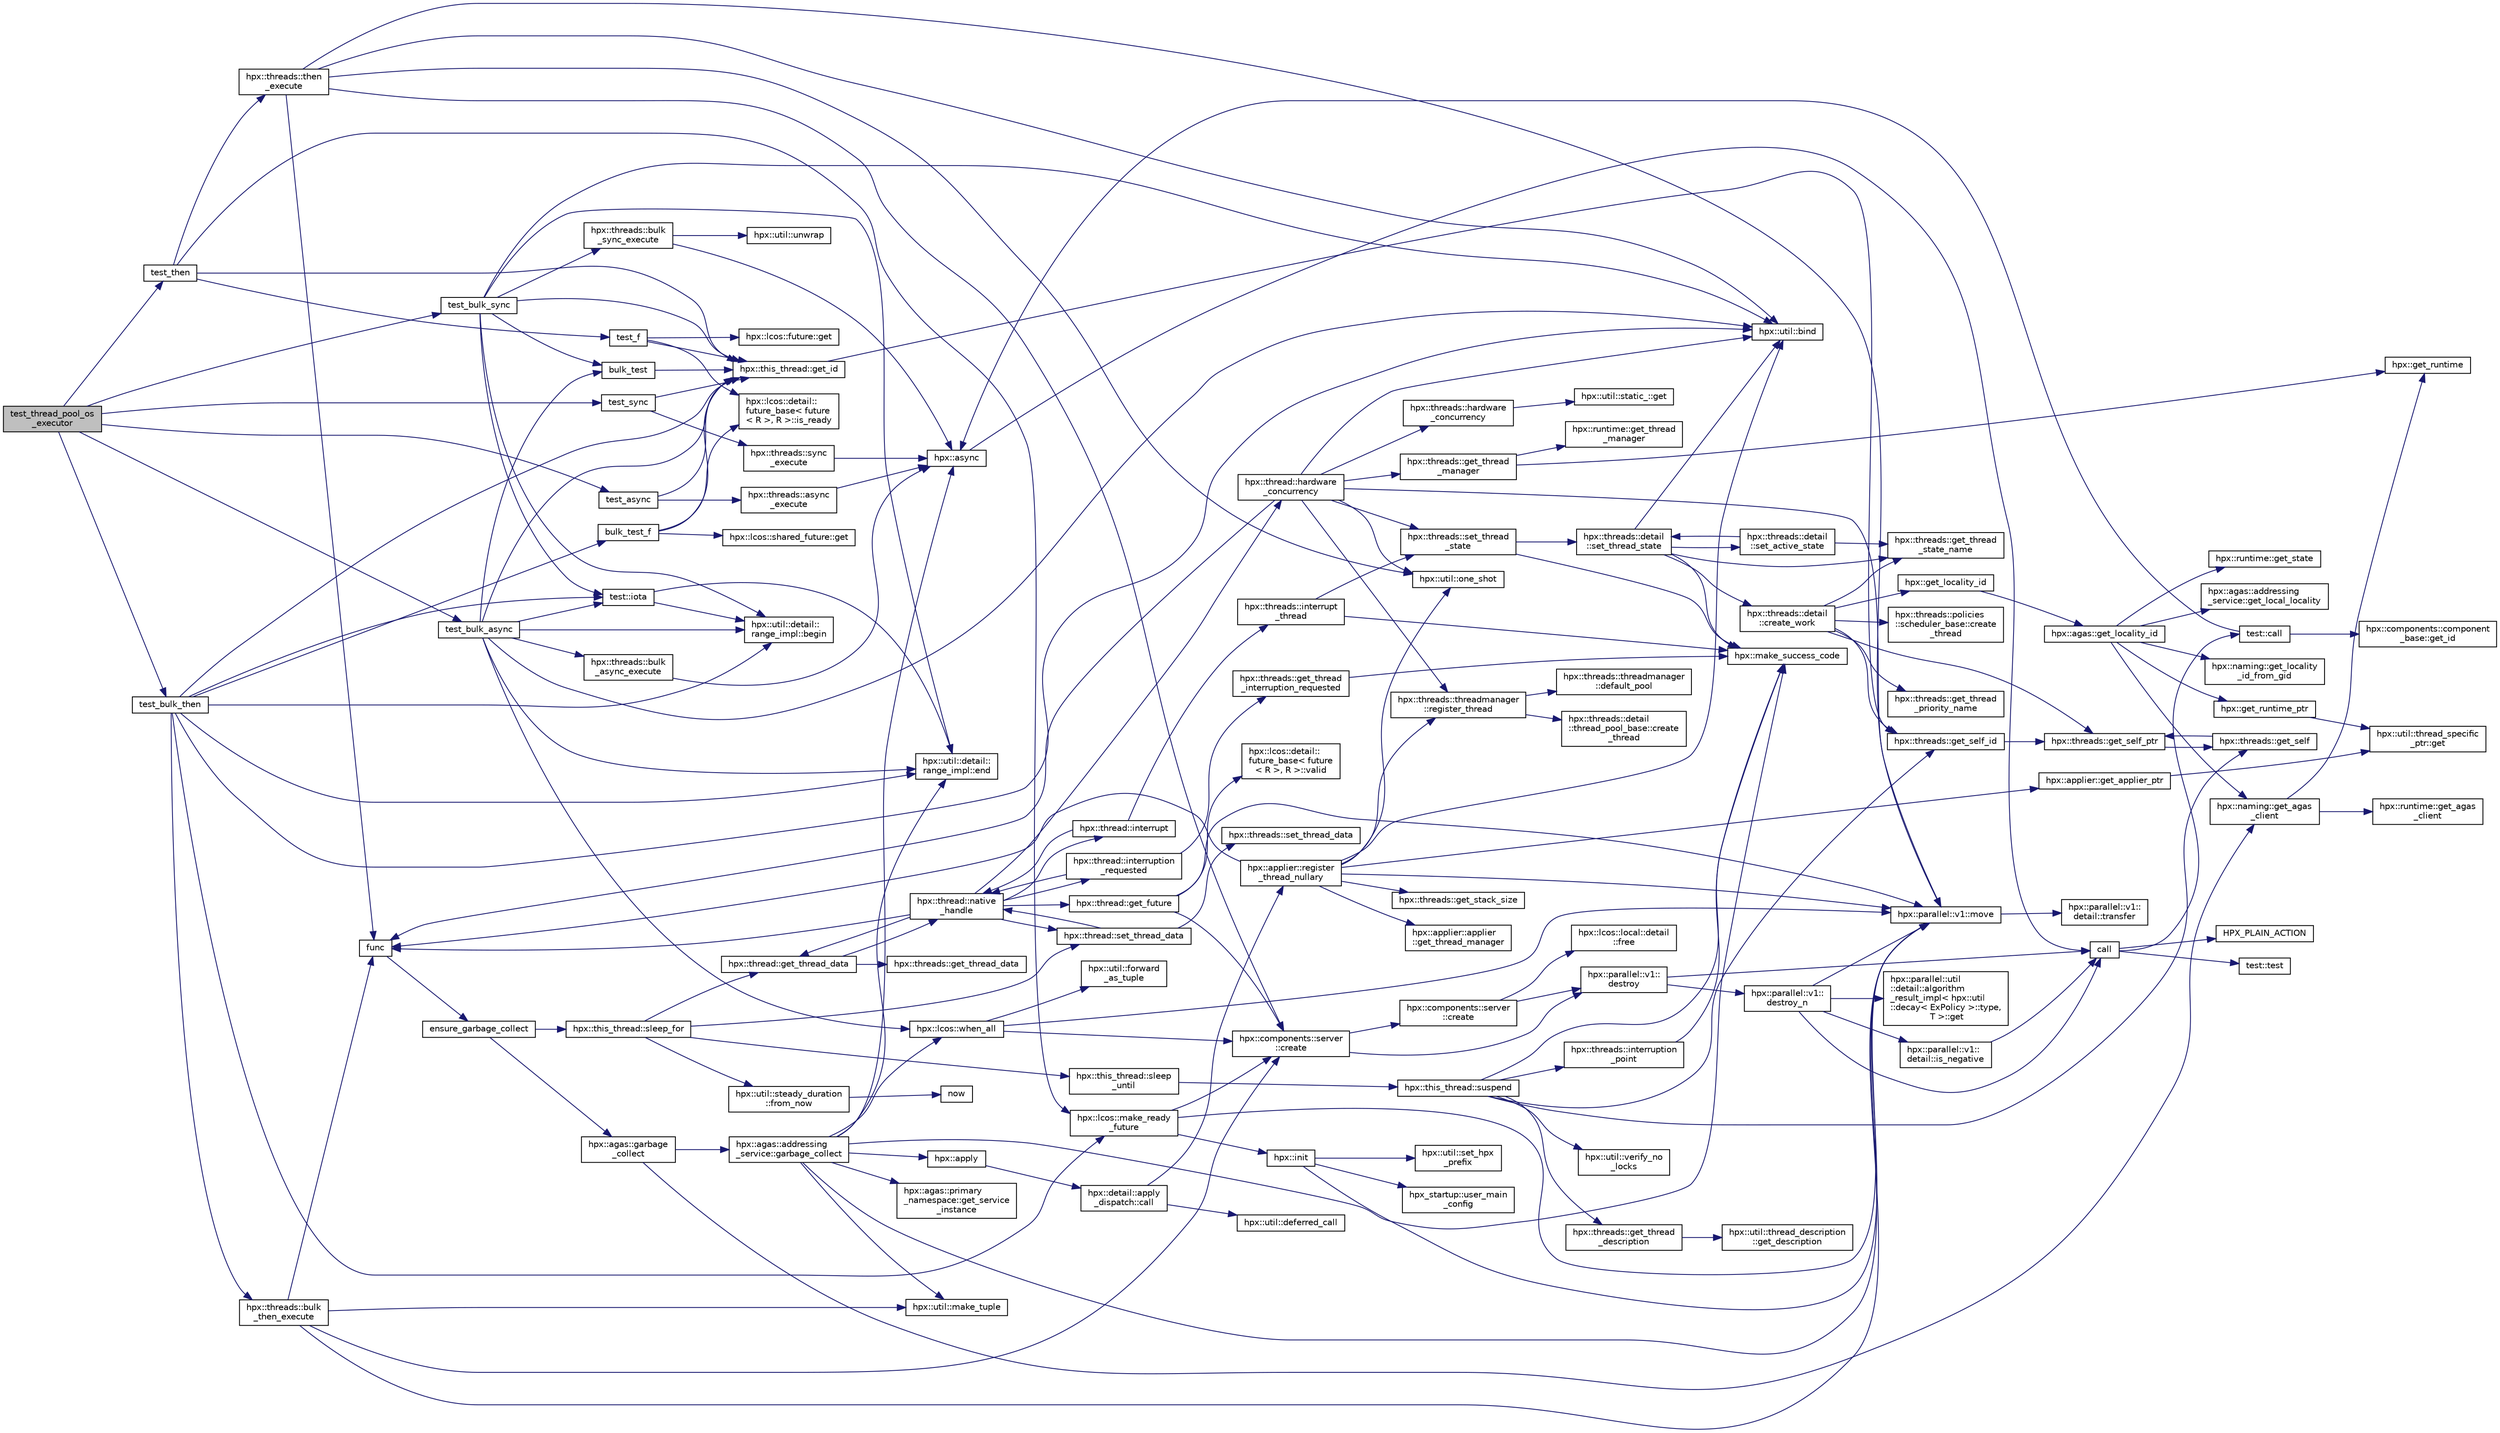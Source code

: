 digraph "test_thread_pool_os_executor"
{
  edge [fontname="Helvetica",fontsize="10",labelfontname="Helvetica",labelfontsize="10"];
  node [fontname="Helvetica",fontsize="10",shape=record];
  rankdir="LR";
  Node438 [label="test_thread_pool_os\l_executor",height=0.2,width=0.4,color="black", fillcolor="grey75", style="filled", fontcolor="black"];
  Node438 -> Node439 [color="midnightblue",fontsize="10",style="solid",fontname="Helvetica"];
  Node439 [label="test_sync",height=0.2,width=0.4,color="black", fillcolor="white", style="filled",URL="$da/d9a/tests_2unit_2parallel_2executors_2thread__pool__os__executors_8cpp.html#a2e6feb13e4669dad0258f0c45249071a"];
  Node439 -> Node440 [color="midnightblue",fontsize="10",style="solid",fontname="Helvetica"];
  Node440 [label="hpx::threads::sync\l_execute",height=0.2,width=0.4,color="black", fillcolor="white", style="filled",URL="$d7/d28/namespacehpx_1_1threads.html#a6f607e2e583bc62a62e22989b53f5f44"];
  Node440 -> Node441 [color="midnightblue",fontsize="10",style="solid",fontname="Helvetica"];
  Node441 [label="hpx::async",height=0.2,width=0.4,color="black", fillcolor="white", style="filled",URL="$d8/d83/namespacehpx.html#acb7d8e37b73b823956ce144f9a57eaa4"];
  Node441 -> Node442 [color="midnightblue",fontsize="10",style="solid",fontname="Helvetica"];
  Node442 [label="call",height=0.2,width=0.4,color="black", fillcolor="white", style="filled",URL="$d2/d67/promise__1620_8cpp.html#a58357f0b82bc761e1d0b9091ed563a70"];
  Node442 -> Node443 [color="midnightblue",fontsize="10",style="solid",fontname="Helvetica"];
  Node443 [label="test::test",height=0.2,width=0.4,color="black", fillcolor="white", style="filled",URL="$d8/d89/structtest.html#ab42d5ece712d716b04cb3f686f297a26"];
  Node442 -> Node444 [color="midnightblue",fontsize="10",style="solid",fontname="Helvetica"];
  Node444 [label="HPX_PLAIN_ACTION",height=0.2,width=0.4,color="black", fillcolor="white", style="filled",URL="$d2/d67/promise__1620_8cpp.html#ab96aab827a4b1fcaf66cfe0ba83fef23"];
  Node442 -> Node445 [color="midnightblue",fontsize="10",style="solid",fontname="Helvetica"];
  Node445 [label="test::call",height=0.2,width=0.4,color="black", fillcolor="white", style="filled",URL="$d8/d89/structtest.html#aeb29e7ed6518b9426ccf1344c52620ae"];
  Node445 -> Node441 [color="midnightblue",fontsize="10",style="solid",fontname="Helvetica"];
  Node445 -> Node446 [color="midnightblue",fontsize="10",style="solid",fontname="Helvetica"];
  Node446 [label="hpx::components::component\l_base::get_id",height=0.2,width=0.4,color="black", fillcolor="white", style="filled",URL="$d2/de6/classhpx_1_1components_1_1component__base.html#a4c8fd93514039bdf01c48d66d82b19cd"];
  Node439 -> Node447 [color="midnightblue",fontsize="10",style="solid",fontname="Helvetica"];
  Node447 [label="hpx::this_thread::get_id",height=0.2,width=0.4,color="black", fillcolor="white", style="filled",URL="$d9/d52/namespacehpx_1_1this__thread.html#a7af20818d0b5e9201ab9337d7023d47d"];
  Node447 -> Node448 [color="midnightblue",fontsize="10",style="solid",fontname="Helvetica"];
  Node448 [label="hpx::threads::get_self_id",height=0.2,width=0.4,color="black", fillcolor="white", style="filled",URL="$d7/d28/namespacehpx_1_1threads.html#afafe0f900b9fac3d4ed3c747625c1cfe"];
  Node448 -> Node449 [color="midnightblue",fontsize="10",style="solid",fontname="Helvetica"];
  Node449 [label="hpx::threads::get_self_ptr",height=0.2,width=0.4,color="black", fillcolor="white", style="filled",URL="$d7/d28/namespacehpx_1_1threads.html#a22877ae347ad884cde3a51397dad6c53"];
  Node449 -> Node450 [color="midnightblue",fontsize="10",style="solid",fontname="Helvetica"];
  Node450 [label="hpx::threads::get_self",height=0.2,width=0.4,color="black", fillcolor="white", style="filled",URL="$d7/d28/namespacehpx_1_1threads.html#a07daf4d6d29233f20d66d41ab7b5b8e8"];
  Node450 -> Node449 [color="midnightblue",fontsize="10",style="solid",fontname="Helvetica"];
  Node438 -> Node451 [color="midnightblue",fontsize="10",style="solid",fontname="Helvetica"];
  Node451 [label="test_async",height=0.2,width=0.4,color="black", fillcolor="white", style="filled",URL="$da/d9a/tests_2unit_2parallel_2executors_2thread__pool__os__executors_8cpp.html#aa51c30cdf514833ffe00df7a73d45cde"];
  Node451 -> Node452 [color="midnightblue",fontsize="10",style="solid",fontname="Helvetica"];
  Node452 [label="hpx::threads::async\l_execute",height=0.2,width=0.4,color="black", fillcolor="white", style="filled",URL="$d7/d28/namespacehpx_1_1threads.html#a6c49fc6d131e6aa7ef6eda2ef52bb920"];
  Node452 -> Node441 [color="midnightblue",fontsize="10",style="solid",fontname="Helvetica"];
  Node451 -> Node447 [color="midnightblue",fontsize="10",style="solid",fontname="Helvetica"];
  Node438 -> Node453 [color="midnightblue",fontsize="10",style="solid",fontname="Helvetica"];
  Node453 [label="test_then",height=0.2,width=0.4,color="black", fillcolor="white", style="filled",URL="$da/d9a/tests_2unit_2parallel_2executors_2thread__pool__os__executors_8cpp.html#ac9bebaf8a90aa4c7a059491ce5d5a6d1"];
  Node453 -> Node454 [color="midnightblue",fontsize="10",style="solid",fontname="Helvetica"];
  Node454 [label="hpx::lcos::make_ready\l_future",height=0.2,width=0.4,color="black", fillcolor="white", style="filled",URL="$d2/dc9/namespacehpx_1_1lcos.html#a42997564ddfde91d475b8a2cea8f53e4"];
  Node454 -> Node455 [color="midnightblue",fontsize="10",style="solid",fontname="Helvetica"];
  Node455 [label="hpx::init",height=0.2,width=0.4,color="black", fillcolor="white", style="filled",URL="$d8/d83/namespacehpx.html#a3c694ea960b47c56b33351ba16e3d76b",tooltip="Main entry point for launching the HPX runtime system. "];
  Node455 -> Node456 [color="midnightblue",fontsize="10",style="solid",fontname="Helvetica"];
  Node456 [label="hpx::util::set_hpx\l_prefix",height=0.2,width=0.4,color="black", fillcolor="white", style="filled",URL="$df/dad/namespacehpx_1_1util.html#ae40a23c1ba0a48d9304dcf717a95793e"];
  Node455 -> Node457 [color="midnightblue",fontsize="10",style="solid",fontname="Helvetica"];
  Node457 [label="hpx_startup::user_main\l_config",height=0.2,width=0.4,color="black", fillcolor="white", style="filled",URL="$d3/dd2/namespacehpx__startup.html#aaac571d88bd3912a4225a23eb3261637"];
  Node455 -> Node458 [color="midnightblue",fontsize="10",style="solid",fontname="Helvetica"];
  Node458 [label="hpx::parallel::v1::move",height=0.2,width=0.4,color="black", fillcolor="white", style="filled",URL="$db/db9/namespacehpx_1_1parallel_1_1v1.html#aa7c4ede081ce786c9d1eb1adff495cfc"];
  Node458 -> Node459 [color="midnightblue",fontsize="10",style="solid",fontname="Helvetica"];
  Node459 [label="hpx::parallel::v1::\ldetail::transfer",height=0.2,width=0.4,color="black", fillcolor="white", style="filled",URL="$d2/ddd/namespacehpx_1_1parallel_1_1v1_1_1detail.html#ab1b56a05e1885ca7cc7ffa1804dd2f3c"];
  Node454 -> Node460 [color="midnightblue",fontsize="10",style="solid",fontname="Helvetica"];
  Node460 [label="hpx::components::server\l::create",height=0.2,width=0.4,color="black", fillcolor="white", style="filled",URL="$d2/da2/namespacehpx_1_1components_1_1server.html#ac776c89f3d68ceb910e8cee9fa937ab4",tooltip="Create arrays of components using their default constructor. "];
  Node460 -> Node461 [color="midnightblue",fontsize="10",style="solid",fontname="Helvetica"];
  Node461 [label="hpx::components::server\l::create",height=0.2,width=0.4,color="black", fillcolor="white", style="filled",URL="$d2/da2/namespacehpx_1_1components_1_1server.html#a77d26de181c97b444565e230577981bd"];
  Node461 -> Node462 [color="midnightblue",fontsize="10",style="solid",fontname="Helvetica"];
  Node462 [label="hpx::lcos::local::detail\l::free",height=0.2,width=0.4,color="black", fillcolor="white", style="filled",URL="$d4/dcb/namespacehpx_1_1lcos_1_1local_1_1detail.html#a55a940f019734e9bb045dc123cd80e48"];
  Node461 -> Node463 [color="midnightblue",fontsize="10",style="solid",fontname="Helvetica"];
  Node463 [label="hpx::parallel::v1::\ldestroy",height=0.2,width=0.4,color="black", fillcolor="white", style="filled",URL="$db/db9/namespacehpx_1_1parallel_1_1v1.html#acf303558375048e8a7cc9a2c2e09477f"];
  Node463 -> Node442 [color="midnightblue",fontsize="10",style="solid",fontname="Helvetica"];
  Node463 -> Node464 [color="midnightblue",fontsize="10",style="solid",fontname="Helvetica"];
  Node464 [label="hpx::parallel::v1::\ldestroy_n",height=0.2,width=0.4,color="black", fillcolor="white", style="filled",URL="$db/db9/namespacehpx_1_1parallel_1_1v1.html#a71d0691132a300690163f5636bcd5bd3"];
  Node464 -> Node465 [color="midnightblue",fontsize="10",style="solid",fontname="Helvetica"];
  Node465 [label="hpx::parallel::v1::\ldetail::is_negative",height=0.2,width=0.4,color="black", fillcolor="white", style="filled",URL="$d2/ddd/namespacehpx_1_1parallel_1_1v1_1_1detail.html#adf2e40fc4b20ad0fd442ee3118a4d527"];
  Node465 -> Node442 [color="midnightblue",fontsize="10",style="solid",fontname="Helvetica"];
  Node464 -> Node466 [color="midnightblue",fontsize="10",style="solid",fontname="Helvetica"];
  Node466 [label="hpx::parallel::util\l::detail::algorithm\l_result_impl\< hpx::util\l::decay\< ExPolicy \>::type,\l T \>::get",height=0.2,width=0.4,color="black", fillcolor="white", style="filled",URL="$d2/d42/structhpx_1_1parallel_1_1util_1_1detail_1_1algorithm__result__impl.html#ab5b051e8ec74eff5e0e62fd63f5d377e"];
  Node464 -> Node458 [color="midnightblue",fontsize="10",style="solid",fontname="Helvetica"];
  Node464 -> Node442 [color="midnightblue",fontsize="10",style="solid",fontname="Helvetica"];
  Node460 -> Node463 [color="midnightblue",fontsize="10",style="solid",fontname="Helvetica"];
  Node454 -> Node458 [color="midnightblue",fontsize="10",style="solid",fontname="Helvetica"];
  Node453 -> Node467 [color="midnightblue",fontsize="10",style="solid",fontname="Helvetica"];
  Node467 [label="hpx::threads::then\l_execute",height=0.2,width=0.4,color="black", fillcolor="white", style="filled",URL="$d7/d28/namespacehpx_1_1threads.html#a031a2594524c966fa0cb24810642e638"];
  Node467 -> Node468 [color="midnightblue",fontsize="10",style="solid",fontname="Helvetica"];
  Node468 [label="func",height=0.2,width=0.4,color="black", fillcolor="white", style="filled",URL="$d8/dfd/id__type__ref__counting__1032_8cpp.html#ab811b86ea5107ffb3351fcaa29d2c652"];
  Node468 -> Node469 [color="midnightblue",fontsize="10",style="solid",fontname="Helvetica"];
  Node469 [label="ensure_garbage_collect",height=0.2,width=0.4,color="black", fillcolor="white", style="filled",URL="$d8/dfd/id__type__ref__counting__1032_8cpp.html#a5264b94bf7c262ac0e521fb290d476d5"];
  Node469 -> Node470 [color="midnightblue",fontsize="10",style="solid",fontname="Helvetica"];
  Node470 [label="hpx::this_thread::sleep_for",height=0.2,width=0.4,color="black", fillcolor="white", style="filled",URL="$d9/d52/namespacehpx_1_1this__thread.html#afc042a5a5fa52eef2d1d177a343435cf"];
  Node470 -> Node471 [color="midnightblue",fontsize="10",style="solid",fontname="Helvetica"];
  Node471 [label="hpx::this_thread::sleep\l_until",height=0.2,width=0.4,color="black", fillcolor="white", style="filled",URL="$d9/d52/namespacehpx_1_1this__thread.html#ae12a853980115b23ff0ab8ca06622658"];
  Node471 -> Node472 [color="midnightblue",fontsize="10",style="solid",fontname="Helvetica"];
  Node472 [label="hpx::this_thread::suspend",height=0.2,width=0.4,color="black", fillcolor="white", style="filled",URL="$d9/d52/namespacehpx_1_1this__thread.html#aca220026fb3014c0881d129fe31c0073"];
  Node472 -> Node450 [color="midnightblue",fontsize="10",style="solid",fontname="Helvetica"];
  Node472 -> Node448 [color="midnightblue",fontsize="10",style="solid",fontname="Helvetica"];
  Node472 -> Node473 [color="midnightblue",fontsize="10",style="solid",fontname="Helvetica"];
  Node473 [label="hpx::threads::interruption\l_point",height=0.2,width=0.4,color="black", fillcolor="white", style="filled",URL="$d7/d28/namespacehpx_1_1threads.html#ada6ec56a12b050707311d8c628089059"];
  Node473 -> Node474 [color="midnightblue",fontsize="10",style="solid",fontname="Helvetica"];
  Node474 [label="hpx::make_success_code",height=0.2,width=0.4,color="black", fillcolor="white", style="filled",URL="$d8/d83/namespacehpx.html#a0e8512a8f49e2a6c8185061181419d8f",tooltip="Returns error_code(hpx::success, \"success\", mode). "];
  Node472 -> Node475 [color="midnightblue",fontsize="10",style="solid",fontname="Helvetica"];
  Node475 [label="hpx::util::verify_no\l_locks",height=0.2,width=0.4,color="black", fillcolor="white", style="filled",URL="$df/dad/namespacehpx_1_1util.html#ae0e1837ee6f09b79b26c2e788d2e9fc9"];
  Node472 -> Node476 [color="midnightblue",fontsize="10",style="solid",fontname="Helvetica"];
  Node476 [label="hpx::threads::get_thread\l_description",height=0.2,width=0.4,color="black", fillcolor="white", style="filled",URL="$d7/d28/namespacehpx_1_1threads.html#a42fc18a7a680f4e8bc633a4b4c956701"];
  Node476 -> Node477 [color="midnightblue",fontsize="10",style="solid",fontname="Helvetica"];
  Node477 [label="hpx::util::thread_description\l::get_description",height=0.2,width=0.4,color="black", fillcolor="white", style="filled",URL="$df/d9e/structhpx_1_1util_1_1thread__description.html#a8c834e14eca6eb228188022577f9f952"];
  Node472 -> Node474 [color="midnightblue",fontsize="10",style="solid",fontname="Helvetica"];
  Node470 -> Node478 [color="midnightblue",fontsize="10",style="solid",fontname="Helvetica"];
  Node478 [label="hpx::util::steady_duration\l::from_now",height=0.2,width=0.4,color="black", fillcolor="white", style="filled",URL="$d9/d4f/classhpx_1_1util_1_1steady__duration.html#a0132206d767cd0f7395507b40111a153"];
  Node478 -> Node479 [color="midnightblue",fontsize="10",style="solid",fontname="Helvetica"];
  Node479 [label="now",height=0.2,width=0.4,color="black", fillcolor="white", style="filled",URL="$de/db3/1d__stencil__1__omp_8cpp.html#a89e9667753dccfac455bd37a7a3a7b16"];
  Node470 -> Node480 [color="midnightblue",fontsize="10",style="solid",fontname="Helvetica"];
  Node480 [label="hpx::thread::get_thread_data",height=0.2,width=0.4,color="black", fillcolor="white", style="filled",URL="$de/d9b/classhpx_1_1thread.html#a4535ef82cec3b953d2c941d20e3e3904"];
  Node480 -> Node481 [color="midnightblue",fontsize="10",style="solid",fontname="Helvetica"];
  Node481 [label="hpx::threads::get_thread_data",height=0.2,width=0.4,color="black", fillcolor="white", style="filled",URL="$d7/d28/namespacehpx_1_1threads.html#a8737931ff6303807225f735b2b384ae4"];
  Node480 -> Node482 [color="midnightblue",fontsize="10",style="solid",fontname="Helvetica"];
  Node482 [label="hpx::thread::native\l_handle",height=0.2,width=0.4,color="black", fillcolor="white", style="filled",URL="$de/d9b/classhpx_1_1thread.html#acf48190d264ab64c1c4ec99d0b421b5a"];
  Node482 -> Node483 [color="midnightblue",fontsize="10",style="solid",fontname="Helvetica"];
  Node483 [label="hpx::thread::hardware\l_concurrency",height=0.2,width=0.4,color="black", fillcolor="white", style="filled",URL="$de/d9b/classhpx_1_1thread.html#a8e4fff210e02485ba493bc3a2a956c03"];
  Node483 -> Node484 [color="midnightblue",fontsize="10",style="solid",fontname="Helvetica"];
  Node484 [label="hpx::threads::hardware\l_concurrency",height=0.2,width=0.4,color="black", fillcolor="white", style="filled",URL="$d7/d28/namespacehpx_1_1threads.html#aa8752a235478d2ad7b5ac467b63ab527"];
  Node484 -> Node485 [color="midnightblue",fontsize="10",style="solid",fontname="Helvetica"];
  Node485 [label="hpx::util::static_::get",height=0.2,width=0.4,color="black", fillcolor="white", style="filled",URL="$d3/dbb/structhpx_1_1util_1_1static__.html#a2967c633948a3bf17a3b5405ef5a8318"];
  Node483 -> Node468 [color="midnightblue",fontsize="10",style="solid",fontname="Helvetica"];
  Node483 -> Node486 [color="midnightblue",fontsize="10",style="solid",fontname="Helvetica"];
  Node486 [label="hpx::util::bind",height=0.2,width=0.4,color="black", fillcolor="white", style="filled",URL="$df/dad/namespacehpx_1_1util.html#ad844caedf82a0173d6909d910c3e48c6"];
  Node483 -> Node487 [color="midnightblue",fontsize="10",style="solid",fontname="Helvetica"];
  Node487 [label="hpx::util::one_shot",height=0.2,width=0.4,color="black", fillcolor="white", style="filled",URL="$df/dad/namespacehpx_1_1util.html#a273e61be42a72415291e0ec0a4f28c7a"];
  Node483 -> Node458 [color="midnightblue",fontsize="10",style="solid",fontname="Helvetica"];
  Node483 -> Node488 [color="midnightblue",fontsize="10",style="solid",fontname="Helvetica"];
  Node488 [label="hpx::threads::get_thread\l_manager",height=0.2,width=0.4,color="black", fillcolor="white", style="filled",URL="$d7/d28/namespacehpx_1_1threads.html#a076973c3a53beadde7d967e22c4f6cce"];
  Node488 -> Node489 [color="midnightblue",fontsize="10",style="solid",fontname="Helvetica"];
  Node489 [label="hpx::get_runtime",height=0.2,width=0.4,color="black", fillcolor="white", style="filled",URL="$d8/d83/namespacehpx.html#aef902cc6c7dd3b9fbadf34d1e850a070"];
  Node488 -> Node490 [color="midnightblue",fontsize="10",style="solid",fontname="Helvetica"];
  Node490 [label="hpx::runtime::get_thread\l_manager",height=0.2,width=0.4,color="black", fillcolor="white", style="filled",URL="$d0/d7b/classhpx_1_1runtime.html#a865b12d57fcd44a8d3dda3e35414f563"];
  Node483 -> Node491 [color="midnightblue",fontsize="10",style="solid",fontname="Helvetica"];
  Node491 [label="hpx::threads::threadmanager\l::register_thread",height=0.2,width=0.4,color="black", fillcolor="white", style="filled",URL="$d5/daa/classhpx_1_1threads_1_1threadmanager.html#a7f79c7578e08a60ca45eb276ce8133d8"];
  Node491 -> Node492 [color="midnightblue",fontsize="10",style="solid",fontname="Helvetica"];
  Node492 [label="hpx::threads::threadmanager\l::default_pool",height=0.2,width=0.4,color="black", fillcolor="white", style="filled",URL="$d5/daa/classhpx_1_1threads_1_1threadmanager.html#a851f067d03b5dd1c5e6a9a6a841e05df"];
  Node491 -> Node493 [color="midnightblue",fontsize="10",style="solid",fontname="Helvetica"];
  Node493 [label="hpx::threads::detail\l::thread_pool_base::create\l_thread",height=0.2,width=0.4,color="black", fillcolor="white", style="filled",URL="$de/dae/classhpx_1_1threads_1_1detail_1_1thread__pool__base.html#ad35d3779eef6f4528e62a26d71b34b34"];
  Node483 -> Node494 [color="midnightblue",fontsize="10",style="solid",fontname="Helvetica"];
  Node494 [label="hpx::threads::set_thread\l_state",height=0.2,width=0.4,color="black", fillcolor="white", style="filled",URL="$d7/d28/namespacehpx_1_1threads.html#ac0690ad16ad778bcc79dcd727cc33025",tooltip="Set the thread state of the thread referenced by the thread_id id. "];
  Node494 -> Node474 [color="midnightblue",fontsize="10",style="solid",fontname="Helvetica"];
  Node494 -> Node495 [color="midnightblue",fontsize="10",style="solid",fontname="Helvetica"];
  Node495 [label="hpx::threads::detail\l::set_thread_state",height=0.2,width=0.4,color="black", fillcolor="white", style="filled",URL="$d2/dd1/namespacehpx_1_1threads_1_1detail.html#af85ddc854c4a149bf1738eb1b111b9ab"];
  Node495 -> Node496 [color="midnightblue",fontsize="10",style="solid",fontname="Helvetica"];
  Node496 [label="hpx::threads::get_thread\l_state_name",height=0.2,width=0.4,color="black", fillcolor="white", style="filled",URL="$d7/d28/namespacehpx_1_1threads.html#a26f91ea8d2195f165c033241c5cd11db"];
  Node495 -> Node474 [color="midnightblue",fontsize="10",style="solid",fontname="Helvetica"];
  Node495 -> Node486 [color="midnightblue",fontsize="10",style="solid",fontname="Helvetica"];
  Node495 -> Node497 [color="midnightblue",fontsize="10",style="solid",fontname="Helvetica"];
  Node497 [label="hpx::threads::detail\l::set_active_state",height=0.2,width=0.4,color="black", fillcolor="white", style="filled",URL="$d2/dd1/namespacehpx_1_1threads_1_1detail.html#a45884a5bf04ad66a4f259231a3947e76"];
  Node497 -> Node496 [color="midnightblue",fontsize="10",style="solid",fontname="Helvetica"];
  Node497 -> Node495 [color="midnightblue",fontsize="10",style="solid",fontname="Helvetica"];
  Node495 -> Node498 [color="midnightblue",fontsize="10",style="solid",fontname="Helvetica"];
  Node498 [label="hpx::threads::detail\l::create_work",height=0.2,width=0.4,color="black", fillcolor="white", style="filled",URL="$d2/dd1/namespacehpx_1_1threads_1_1detail.html#ae22384a3c1b1a1940032fad068fb54b1"];
  Node498 -> Node496 [color="midnightblue",fontsize="10",style="solid",fontname="Helvetica"];
  Node498 -> Node499 [color="midnightblue",fontsize="10",style="solid",fontname="Helvetica"];
  Node499 [label="hpx::threads::get_thread\l_priority_name",height=0.2,width=0.4,color="black", fillcolor="white", style="filled",URL="$d7/d28/namespacehpx_1_1threads.html#a9c6b2fec0c1cf5b06ff83ce756ca6d42"];
  Node498 -> Node449 [color="midnightblue",fontsize="10",style="solid",fontname="Helvetica"];
  Node498 -> Node448 [color="midnightblue",fontsize="10",style="solid",fontname="Helvetica"];
  Node498 -> Node500 [color="midnightblue",fontsize="10",style="solid",fontname="Helvetica"];
  Node500 [label="hpx::get_locality_id",height=0.2,width=0.4,color="black", fillcolor="white", style="filled",URL="$d8/d83/namespacehpx.html#a158d7c54a657bb364c1704033010697b",tooltip="Return the number of the locality this function is being called from. "];
  Node500 -> Node501 [color="midnightblue",fontsize="10",style="solid",fontname="Helvetica"];
  Node501 [label="hpx::agas::get_locality_id",height=0.2,width=0.4,color="black", fillcolor="white", style="filled",URL="$dc/d54/namespacehpx_1_1agas.html#a491cc2ddecdf0f1a9129900caa6a4d3e"];
  Node501 -> Node502 [color="midnightblue",fontsize="10",style="solid",fontname="Helvetica"];
  Node502 [label="hpx::get_runtime_ptr",height=0.2,width=0.4,color="black", fillcolor="white", style="filled",URL="$d8/d83/namespacehpx.html#af29daf2bb3e01b4d6495a1742b6cce64"];
  Node502 -> Node503 [color="midnightblue",fontsize="10",style="solid",fontname="Helvetica"];
  Node503 [label="hpx::util::thread_specific\l_ptr::get",height=0.2,width=0.4,color="black", fillcolor="white", style="filled",URL="$d4/d4c/structhpx_1_1util_1_1thread__specific__ptr.html#a3b27d8520710478aa41d1f74206bdba9"];
  Node501 -> Node504 [color="midnightblue",fontsize="10",style="solid",fontname="Helvetica"];
  Node504 [label="hpx::runtime::get_state",height=0.2,width=0.4,color="black", fillcolor="white", style="filled",URL="$d0/d7b/classhpx_1_1runtime.html#ab405f80e060dac95d624520f38b0524c"];
  Node501 -> Node505 [color="midnightblue",fontsize="10",style="solid",fontname="Helvetica"];
  Node505 [label="hpx::naming::get_agas\l_client",height=0.2,width=0.4,color="black", fillcolor="white", style="filled",URL="$d4/dc9/namespacehpx_1_1naming.html#a0408fffd5d34b620712a801b0ae3b032"];
  Node505 -> Node489 [color="midnightblue",fontsize="10",style="solid",fontname="Helvetica"];
  Node505 -> Node506 [color="midnightblue",fontsize="10",style="solid",fontname="Helvetica"];
  Node506 [label="hpx::runtime::get_agas\l_client",height=0.2,width=0.4,color="black", fillcolor="white", style="filled",URL="$d0/d7b/classhpx_1_1runtime.html#aeb5dddd30d6b9861669af8ad44d1a96a"];
  Node501 -> Node507 [color="midnightblue",fontsize="10",style="solid",fontname="Helvetica"];
  Node507 [label="hpx::agas::addressing\l_service::get_local_locality",height=0.2,width=0.4,color="black", fillcolor="white", style="filled",URL="$db/d58/structhpx_1_1agas_1_1addressing__service.html#ab52c19a37c2a7a006c6c15f90ad0539c"];
  Node501 -> Node508 [color="midnightblue",fontsize="10",style="solid",fontname="Helvetica"];
  Node508 [label="hpx::naming::get_locality\l_id_from_gid",height=0.2,width=0.4,color="black", fillcolor="white", style="filled",URL="$d4/dc9/namespacehpx_1_1naming.html#a7fd43037784560bd04fda9b49e33529f"];
  Node498 -> Node509 [color="midnightblue",fontsize="10",style="solid",fontname="Helvetica"];
  Node509 [label="hpx::threads::policies\l::scheduler_base::create\l_thread",height=0.2,width=0.4,color="black", fillcolor="white", style="filled",URL="$dd/d7e/structhpx_1_1threads_1_1policies_1_1scheduler__base.html#ad3b05cd7f363cc8e8410ce368c3794e0"];
  Node482 -> Node510 [color="midnightblue",fontsize="10",style="solid",fontname="Helvetica"];
  Node510 [label="hpx::thread::interrupt",height=0.2,width=0.4,color="black", fillcolor="white", style="filled",URL="$de/d9b/classhpx_1_1thread.html#ac34d0d033aa743c476a79dbc2e1a8a39"];
  Node510 -> Node511 [color="midnightblue",fontsize="10",style="solid",fontname="Helvetica"];
  Node511 [label="hpx::threads::interrupt\l_thread",height=0.2,width=0.4,color="black", fillcolor="white", style="filled",URL="$d7/d28/namespacehpx_1_1threads.html#a6bdda1a2aab61b9b13d274b5155d7e73"];
  Node511 -> Node474 [color="midnightblue",fontsize="10",style="solid",fontname="Helvetica"];
  Node511 -> Node494 [color="midnightblue",fontsize="10",style="solid",fontname="Helvetica"];
  Node510 -> Node482 [color="midnightblue",fontsize="10",style="solid",fontname="Helvetica"];
  Node482 -> Node512 [color="midnightblue",fontsize="10",style="solid",fontname="Helvetica"];
  Node512 [label="hpx::thread::interruption\l_requested",height=0.2,width=0.4,color="black", fillcolor="white", style="filled",URL="$de/d9b/classhpx_1_1thread.html#a33276bb4c20bbb0b1978944e18ef71b8"];
  Node512 -> Node513 [color="midnightblue",fontsize="10",style="solid",fontname="Helvetica"];
  Node513 [label="hpx::threads::get_thread\l_interruption_requested",height=0.2,width=0.4,color="black", fillcolor="white", style="filled",URL="$d7/d28/namespacehpx_1_1threads.html#ae64a7fdb8b5c8bac7be0c8282672a03b"];
  Node513 -> Node474 [color="midnightblue",fontsize="10",style="solid",fontname="Helvetica"];
  Node512 -> Node482 [color="midnightblue",fontsize="10",style="solid",fontname="Helvetica"];
  Node482 -> Node514 [color="midnightblue",fontsize="10",style="solid",fontname="Helvetica"];
  Node514 [label="hpx::thread::get_future",height=0.2,width=0.4,color="black", fillcolor="white", style="filled",URL="$de/d9b/classhpx_1_1thread.html#a87fdb0d8da826366fc190ed224900a64"];
  Node514 -> Node515 [color="midnightblue",fontsize="10",style="solid",fontname="Helvetica"];
  Node515 [label="hpx::lcos::detail::\lfuture_base\< future\l\< R \>, R \>::valid",height=0.2,width=0.4,color="black", fillcolor="white", style="filled",URL="$d5/dd7/classhpx_1_1lcos_1_1detail_1_1future__base.html#aaf7beb7374815614363033bd96573e75"];
  Node514 -> Node460 [color="midnightblue",fontsize="10",style="solid",fontname="Helvetica"];
  Node514 -> Node458 [color="midnightblue",fontsize="10",style="solid",fontname="Helvetica"];
  Node482 -> Node480 [color="midnightblue",fontsize="10",style="solid",fontname="Helvetica"];
  Node482 -> Node516 [color="midnightblue",fontsize="10",style="solid",fontname="Helvetica"];
  Node516 [label="hpx::thread::set_thread_data",height=0.2,width=0.4,color="black", fillcolor="white", style="filled",URL="$de/d9b/classhpx_1_1thread.html#a7317a3cf5251f3b33c990449570d4cea"];
  Node516 -> Node517 [color="midnightblue",fontsize="10",style="solid",fontname="Helvetica"];
  Node517 [label="hpx::threads::set_thread_data",height=0.2,width=0.4,color="black", fillcolor="white", style="filled",URL="$d7/d28/namespacehpx_1_1threads.html#a00a625acc149fce3ae38e4340454acf7"];
  Node516 -> Node482 [color="midnightblue",fontsize="10",style="solid",fontname="Helvetica"];
  Node482 -> Node468 [color="midnightblue",fontsize="10",style="solid",fontname="Helvetica"];
  Node470 -> Node516 [color="midnightblue",fontsize="10",style="solid",fontname="Helvetica"];
  Node469 -> Node518 [color="midnightblue",fontsize="10",style="solid",fontname="Helvetica"];
  Node518 [label="hpx::agas::garbage\l_collect",height=0.2,width=0.4,color="black", fillcolor="white", style="filled",URL="$dc/d54/namespacehpx_1_1agas.html#a951337adc4f9bd6df00a50737468e911"];
  Node518 -> Node505 [color="midnightblue",fontsize="10",style="solid",fontname="Helvetica"];
  Node518 -> Node519 [color="midnightblue",fontsize="10",style="solid",fontname="Helvetica"];
  Node519 [label="hpx::agas::addressing\l_service::garbage_collect",height=0.2,width=0.4,color="black", fillcolor="white", style="filled",URL="$db/d58/structhpx_1_1agas_1_1addressing__service.html#a87dcae0eacf6e62d5103ebf516d86f63"];
  Node519 -> Node474 [color="midnightblue",fontsize="10",style="solid",fontname="Helvetica"];
  Node519 -> Node520 [color="midnightblue",fontsize="10",style="solid",fontname="Helvetica"];
  Node520 [label="hpx::agas::primary\l_namespace::get_service\l_instance",height=0.2,width=0.4,color="black", fillcolor="white", style="filled",URL="$d1/d43/structhpx_1_1agas_1_1primary__namespace.html#a7630ff0f30ff8c23b13b4672c5350e2e"];
  Node519 -> Node521 [color="midnightblue",fontsize="10",style="solid",fontname="Helvetica"];
  Node521 [label="hpx::util::make_tuple",height=0.2,width=0.4,color="black", fillcolor="white", style="filled",URL="$df/dad/namespacehpx_1_1util.html#a06fa74211a987d208e013f400a9f5328"];
  Node519 -> Node522 [color="midnightblue",fontsize="10",style="solid",fontname="Helvetica"];
  Node522 [label="hpx::util::detail::\lrange_impl::end",height=0.2,width=0.4,color="black", fillcolor="white", style="filled",URL="$d4/d4a/namespacehpx_1_1util_1_1detail_1_1range__impl.html#afb2ea48b0902f52ee4d8b764807b4316"];
  Node519 -> Node523 [color="midnightblue",fontsize="10",style="solid",fontname="Helvetica"];
  Node523 [label="hpx::apply",height=0.2,width=0.4,color="black", fillcolor="white", style="filled",URL="$d8/d83/namespacehpx.html#aa87762f0db0731d385f3fdfdb25d59fc"];
  Node523 -> Node524 [color="midnightblue",fontsize="10",style="solid",fontname="Helvetica"];
  Node524 [label="hpx::detail::apply\l_dispatch::call",height=0.2,width=0.4,color="black", fillcolor="white", style="filled",URL="$db/de8/structhpx_1_1detail_1_1apply__dispatch.html#a0755fab16d281e74bcff0f8045be9459"];
  Node524 -> Node525 [color="midnightblue",fontsize="10",style="solid",fontname="Helvetica"];
  Node525 [label="hpx::applier::register\l_thread_nullary",height=0.2,width=0.4,color="black", fillcolor="white", style="filled",URL="$d8/dcb/namespacehpx_1_1applier.html#a401cd1145927e58d74d1eb52aaccd936"];
  Node525 -> Node526 [color="midnightblue",fontsize="10",style="solid",fontname="Helvetica"];
  Node526 [label="hpx::applier::get_applier_ptr",height=0.2,width=0.4,color="black", fillcolor="white", style="filled",URL="$d8/dcb/namespacehpx_1_1applier.html#a617483cf2b77ad3a0aa428ade7b35299"];
  Node526 -> Node503 [color="midnightblue",fontsize="10",style="solid",fontname="Helvetica"];
  Node525 -> Node468 [color="midnightblue",fontsize="10",style="solid",fontname="Helvetica"];
  Node525 -> Node486 [color="midnightblue",fontsize="10",style="solid",fontname="Helvetica"];
  Node525 -> Node487 [color="midnightblue",fontsize="10",style="solid",fontname="Helvetica"];
  Node525 -> Node458 [color="midnightblue",fontsize="10",style="solid",fontname="Helvetica"];
  Node525 -> Node527 [color="midnightblue",fontsize="10",style="solid",fontname="Helvetica"];
  Node527 [label="hpx::threads::get_stack_size",height=0.2,width=0.4,color="black", fillcolor="white", style="filled",URL="$d7/d28/namespacehpx_1_1threads.html#af597241b3c2785150be206737ca04aa6",tooltip="The get_stack_size function is part of the thread related API. It. "];
  Node525 -> Node528 [color="midnightblue",fontsize="10",style="solid",fontname="Helvetica"];
  Node528 [label="hpx::applier::applier\l::get_thread_manager",height=0.2,width=0.4,color="black", fillcolor="white", style="filled",URL="$da/dcb/classhpx_1_1applier_1_1applier.html#acc36d583973701e573be39da97bba866",tooltip="Access the thread-manager instance associated with this applier. "];
  Node525 -> Node491 [color="midnightblue",fontsize="10",style="solid",fontname="Helvetica"];
  Node524 -> Node529 [color="midnightblue",fontsize="10",style="solid",fontname="Helvetica"];
  Node529 [label="hpx::util::deferred_call",height=0.2,width=0.4,color="black", fillcolor="white", style="filled",URL="$df/dad/namespacehpx_1_1util.html#acdded623c658a7a3436f7e76bc9d881c"];
  Node519 -> Node458 [color="midnightblue",fontsize="10",style="solid",fontname="Helvetica"];
  Node519 -> Node441 [color="midnightblue",fontsize="10",style="solid",fontname="Helvetica"];
  Node519 -> Node530 [color="midnightblue",fontsize="10",style="solid",fontname="Helvetica"];
  Node530 [label="hpx::lcos::when_all",height=0.2,width=0.4,color="black", fillcolor="white", style="filled",URL="$d2/dc9/namespacehpx_1_1lcos.html#a1a6fb024d8690923fb185d5aee204d54"];
  Node530 -> Node531 [color="midnightblue",fontsize="10",style="solid",fontname="Helvetica"];
  Node531 [label="hpx::util::forward\l_as_tuple",height=0.2,width=0.4,color="black", fillcolor="white", style="filled",URL="$df/dad/namespacehpx_1_1util.html#ab7c31e3f24c3302a4f67b6735a6fa597"];
  Node530 -> Node458 [color="midnightblue",fontsize="10",style="solid",fontname="Helvetica"];
  Node530 -> Node460 [color="midnightblue",fontsize="10",style="solid",fontname="Helvetica"];
  Node467 -> Node486 [color="midnightblue",fontsize="10",style="solid",fontname="Helvetica"];
  Node467 -> Node487 [color="midnightblue",fontsize="10",style="solid",fontname="Helvetica"];
  Node467 -> Node458 [color="midnightblue",fontsize="10",style="solid",fontname="Helvetica"];
  Node467 -> Node460 [color="midnightblue",fontsize="10",style="solid",fontname="Helvetica"];
  Node453 -> Node532 [color="midnightblue",fontsize="10",style="solid",fontname="Helvetica"];
  Node532 [label="test_f",height=0.2,width=0.4,color="black", fillcolor="white", style="filled",URL="$da/d9a/tests_2unit_2parallel_2executors_2thread__pool__os__executors_8cpp.html#ac9e52db44eb1febaf07295cbf44f30d3"];
  Node532 -> Node533 [color="midnightblue",fontsize="10",style="solid",fontname="Helvetica"];
  Node533 [label="hpx::lcos::detail::\lfuture_base\< future\l\< R \>, R \>::is_ready",height=0.2,width=0.4,color="black", fillcolor="white", style="filled",URL="$d5/dd7/classhpx_1_1lcos_1_1detail_1_1future__base.html#a628625094362627e776fe22b68404111"];
  Node532 -> Node534 [color="midnightblue",fontsize="10",style="solid",fontname="Helvetica"];
  Node534 [label="hpx::lcos::future::get",height=0.2,width=0.4,color="black", fillcolor="white", style="filled",URL="$d0/d33/classhpx_1_1lcos_1_1future.html#a8c28269486d5620ac48af349f17bb41c"];
  Node532 -> Node447 [color="midnightblue",fontsize="10",style="solid",fontname="Helvetica"];
  Node453 -> Node447 [color="midnightblue",fontsize="10",style="solid",fontname="Helvetica"];
  Node438 -> Node535 [color="midnightblue",fontsize="10",style="solid",fontname="Helvetica"];
  Node535 [label="test_bulk_sync",height=0.2,width=0.4,color="black", fillcolor="white", style="filled",URL="$da/d9a/tests_2unit_2parallel_2executors_2thread__pool__os__executors_8cpp.html#abcd3c113797813e7123226b2a864d5df"];
  Node535 -> Node447 [color="midnightblue",fontsize="10",style="solid",fontname="Helvetica"];
  Node535 -> Node536 [color="midnightblue",fontsize="10",style="solid",fontname="Helvetica"];
  Node536 [label="test::iota",height=0.2,width=0.4,color="black", fillcolor="white", style="filled",URL="$df/d04/namespacetest.html#abdbbc37e6fb67287495e853a554c493a"];
  Node536 -> Node537 [color="midnightblue",fontsize="10",style="solid",fontname="Helvetica"];
  Node537 [label="hpx::util::detail::\lrange_impl::begin",height=0.2,width=0.4,color="black", fillcolor="white", style="filled",URL="$d4/d4a/namespacehpx_1_1util_1_1detail_1_1range__impl.html#a31e165df2b865cdd961f35ce938db41a"];
  Node536 -> Node522 [color="midnightblue",fontsize="10",style="solid",fontname="Helvetica"];
  Node535 -> Node537 [color="midnightblue",fontsize="10",style="solid",fontname="Helvetica"];
  Node535 -> Node522 [color="midnightblue",fontsize="10",style="solid",fontname="Helvetica"];
  Node535 -> Node538 [color="midnightblue",fontsize="10",style="solid",fontname="Helvetica"];
  Node538 [label="hpx::threads::bulk\l_sync_execute",height=0.2,width=0.4,color="black", fillcolor="white", style="filled",URL="$d7/d28/namespacehpx_1_1threads.html#af1774d3e9345435eef68ad8c00e9f62a"];
  Node538 -> Node441 [color="midnightblue",fontsize="10",style="solid",fontname="Helvetica"];
  Node538 -> Node539 [color="midnightblue",fontsize="10",style="solid",fontname="Helvetica"];
  Node539 [label="hpx::util::unwrap",height=0.2,width=0.4,color="black", fillcolor="white", style="filled",URL="$df/dad/namespacehpx_1_1util.html#a687bc9b163ccbdaaa82764b171b7f0c0"];
  Node535 -> Node486 [color="midnightblue",fontsize="10",style="solid",fontname="Helvetica"];
  Node535 -> Node540 [color="midnightblue",fontsize="10",style="solid",fontname="Helvetica"];
  Node540 [label="bulk_test",height=0.2,width=0.4,color="black", fillcolor="white", style="filled",URL="$da/d9a/tests_2unit_2parallel_2executors_2thread__pool__os__executors_8cpp.html#a2b54fbca101fd1fe69aa019547748d62"];
  Node540 -> Node447 [color="midnightblue",fontsize="10",style="solid",fontname="Helvetica"];
  Node438 -> Node541 [color="midnightblue",fontsize="10",style="solid",fontname="Helvetica"];
  Node541 [label="test_bulk_async",height=0.2,width=0.4,color="black", fillcolor="white", style="filled",URL="$da/d9a/tests_2unit_2parallel_2executors_2thread__pool__os__executors_8cpp.html#a0c9f242c44ff4818d7e4996d5ef3f5a5"];
  Node541 -> Node447 [color="midnightblue",fontsize="10",style="solid",fontname="Helvetica"];
  Node541 -> Node536 [color="midnightblue",fontsize="10",style="solid",fontname="Helvetica"];
  Node541 -> Node537 [color="midnightblue",fontsize="10",style="solid",fontname="Helvetica"];
  Node541 -> Node522 [color="midnightblue",fontsize="10",style="solid",fontname="Helvetica"];
  Node541 -> Node530 [color="midnightblue",fontsize="10",style="solid",fontname="Helvetica"];
  Node541 -> Node542 [color="midnightblue",fontsize="10",style="solid",fontname="Helvetica"];
  Node542 [label="hpx::threads::bulk\l_async_execute",height=0.2,width=0.4,color="black", fillcolor="white", style="filled",URL="$d7/d28/namespacehpx_1_1threads.html#abfba47e86389f7004ee9440131e7b5dd"];
  Node542 -> Node441 [color="midnightblue",fontsize="10",style="solid",fontname="Helvetica"];
  Node541 -> Node486 [color="midnightblue",fontsize="10",style="solid",fontname="Helvetica"];
  Node541 -> Node540 [color="midnightblue",fontsize="10",style="solid",fontname="Helvetica"];
  Node438 -> Node543 [color="midnightblue",fontsize="10",style="solid",fontname="Helvetica"];
  Node543 [label="test_bulk_then",height=0.2,width=0.4,color="black", fillcolor="white", style="filled",URL="$da/d9a/tests_2unit_2parallel_2executors_2thread__pool__os__executors_8cpp.html#aa0b96150051fd25fe94c64dd0ac97038"];
  Node543 -> Node447 [color="midnightblue",fontsize="10",style="solid",fontname="Helvetica"];
  Node543 -> Node536 [color="midnightblue",fontsize="10",style="solid",fontname="Helvetica"];
  Node543 -> Node537 [color="midnightblue",fontsize="10",style="solid",fontname="Helvetica"];
  Node543 -> Node522 [color="midnightblue",fontsize="10",style="solid",fontname="Helvetica"];
  Node543 -> Node454 [color="midnightblue",fontsize="10",style="solid",fontname="Helvetica"];
  Node543 -> Node544 [color="midnightblue",fontsize="10",style="solid",fontname="Helvetica"];
  Node544 [label="hpx::threads::bulk\l_then_execute",height=0.2,width=0.4,color="black", fillcolor="white", style="filled",URL="$d7/d28/namespacehpx_1_1threads.html#a7be5345a3cc8d7b47995419675bccc8f"];
  Node544 -> Node521 [color="midnightblue",fontsize="10",style="solid",fontname="Helvetica"];
  Node544 -> Node468 [color="midnightblue",fontsize="10",style="solid",fontname="Helvetica"];
  Node544 -> Node458 [color="midnightblue",fontsize="10",style="solid",fontname="Helvetica"];
  Node544 -> Node460 [color="midnightblue",fontsize="10",style="solid",fontname="Helvetica"];
  Node543 -> Node486 [color="midnightblue",fontsize="10",style="solid",fontname="Helvetica"];
  Node543 -> Node545 [color="midnightblue",fontsize="10",style="solid",fontname="Helvetica"];
  Node545 [label="bulk_test_f",height=0.2,width=0.4,color="black", fillcolor="white", style="filled",URL="$da/d9a/tests_2unit_2parallel_2executors_2thread__pool__os__executors_8cpp.html#ab6c5cad96828aaff1d93403278f8eebe"];
  Node545 -> Node533 [color="midnightblue",fontsize="10",style="solid",fontname="Helvetica"];
  Node545 -> Node546 [color="midnightblue",fontsize="10",style="solid",fontname="Helvetica"];
  Node546 [label="hpx::lcos::shared_future::get",height=0.2,width=0.4,color="black", fillcolor="white", style="filled",URL="$d4/d31/classhpx_1_1lcos_1_1shared__future.html#a316b62d06e2bbab9e8d93fe64d13527e"];
  Node545 -> Node447 [color="midnightblue",fontsize="10",style="solid",fontname="Helvetica"];
}
